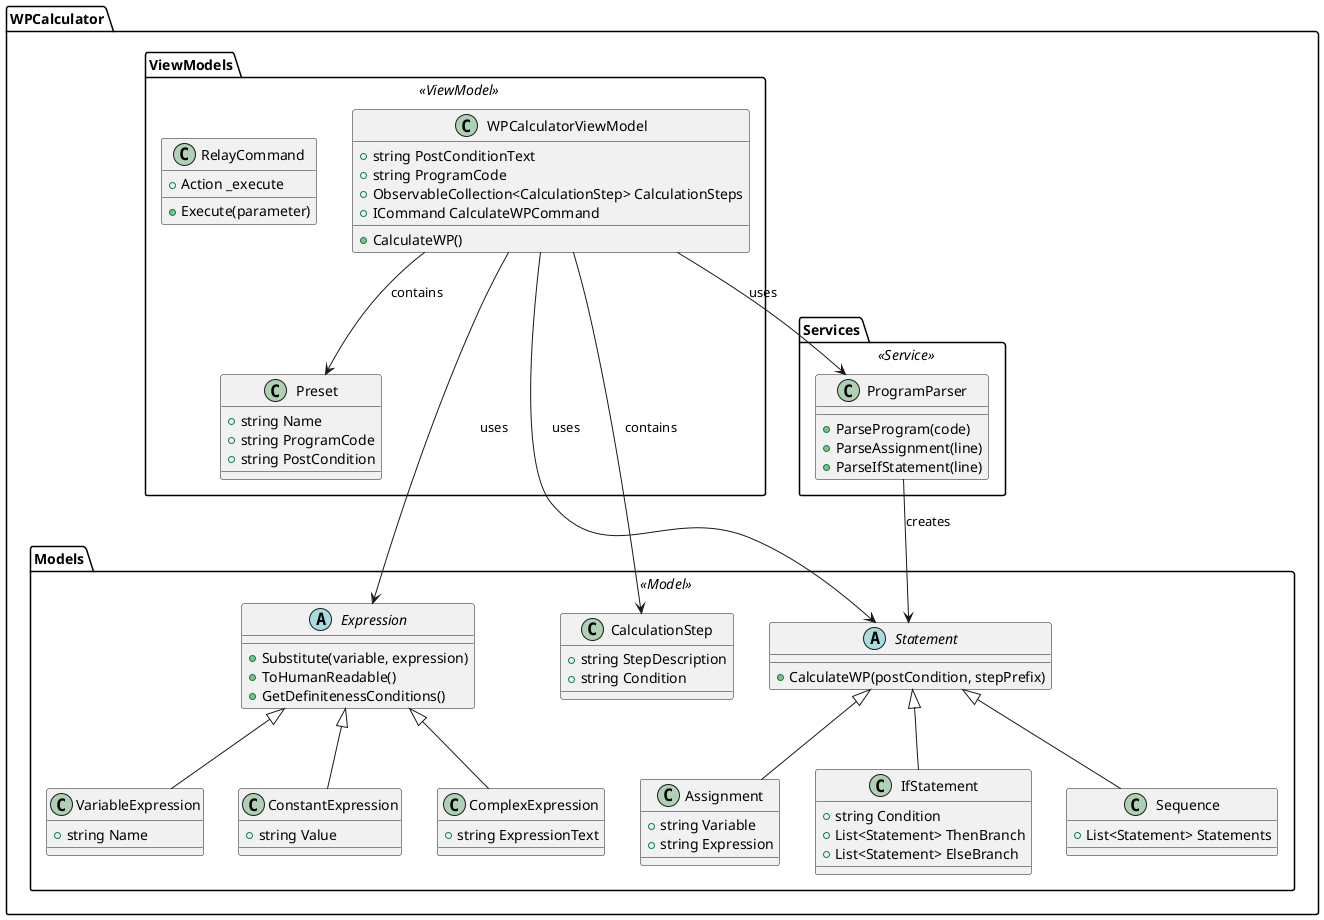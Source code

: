 @startuml

!define MODEL <<Model>>
!define SERVICE <<Service>>
!define VIEWMODEL <<ViewModel>>

package "WPCalculator" {
  
  package "Models" MODEL {
    abstract class Expression {
      + Substitute(variable, expression)
      + ToHumanReadable()
      + GetDefinitenessConditions()
    }
    
    class VariableExpression {
      + string Name
    }
    
    class ConstantExpression {
      + string Value  
    }
    
    class ComplexExpression {
      + string ExpressionText
    }
    
    Expression <|-- VariableExpression
    Expression <|-- ConstantExpression
    Expression <|-- ComplexExpression
    
    abstract class Statement {
      + CalculateWP(postCondition, stepPrefix)
    }
    
    class Assignment {
      + string Variable
      + string Expression
    }
    
    class IfStatement {
      + string Condition
      + List<Statement> ThenBranch
      + List<Statement> ElseBranch
    }
    
    class Sequence {
      + List<Statement> Statements
    }
    
    Statement <|-- Assignment
    Statement <|-- IfStatement  
    Statement <|-- Sequence
    
    class CalculationStep {
      + string StepDescription
      + string Condition
    }
  }
  
  package "Services" SERVICE {
    class ProgramParser {
      + ParseProgram(code)
      + ParseAssignment(line)
      + ParseIfStatement(line)
    }
  }
  
  package "ViewModels" VIEWMODEL {
    class WPCalculatorViewModel {
      + string PostConditionText
      + string ProgramCode
      + ObservableCollection<CalculationStep> CalculationSteps
      + ICommand CalculateWPCommand
      + CalculateWP()
    }
    
    class Preset {
      + string Name
      + string ProgramCode
      + string PostCondition
    }
    
    class RelayCommand {
      + Action _execute
      + Execute(parameter)
    }
  }
}

' Relationships
ProgramParser --> Statement : creates
WPCalculatorViewModel --> ProgramParser : uses
WPCalculatorViewModel --> Statement : uses
WPCalculatorViewModel --> Expression : uses
WPCalculatorViewModel --> CalculationStep : contains
WPCalculatorViewModel --> Preset : contains

@enduml